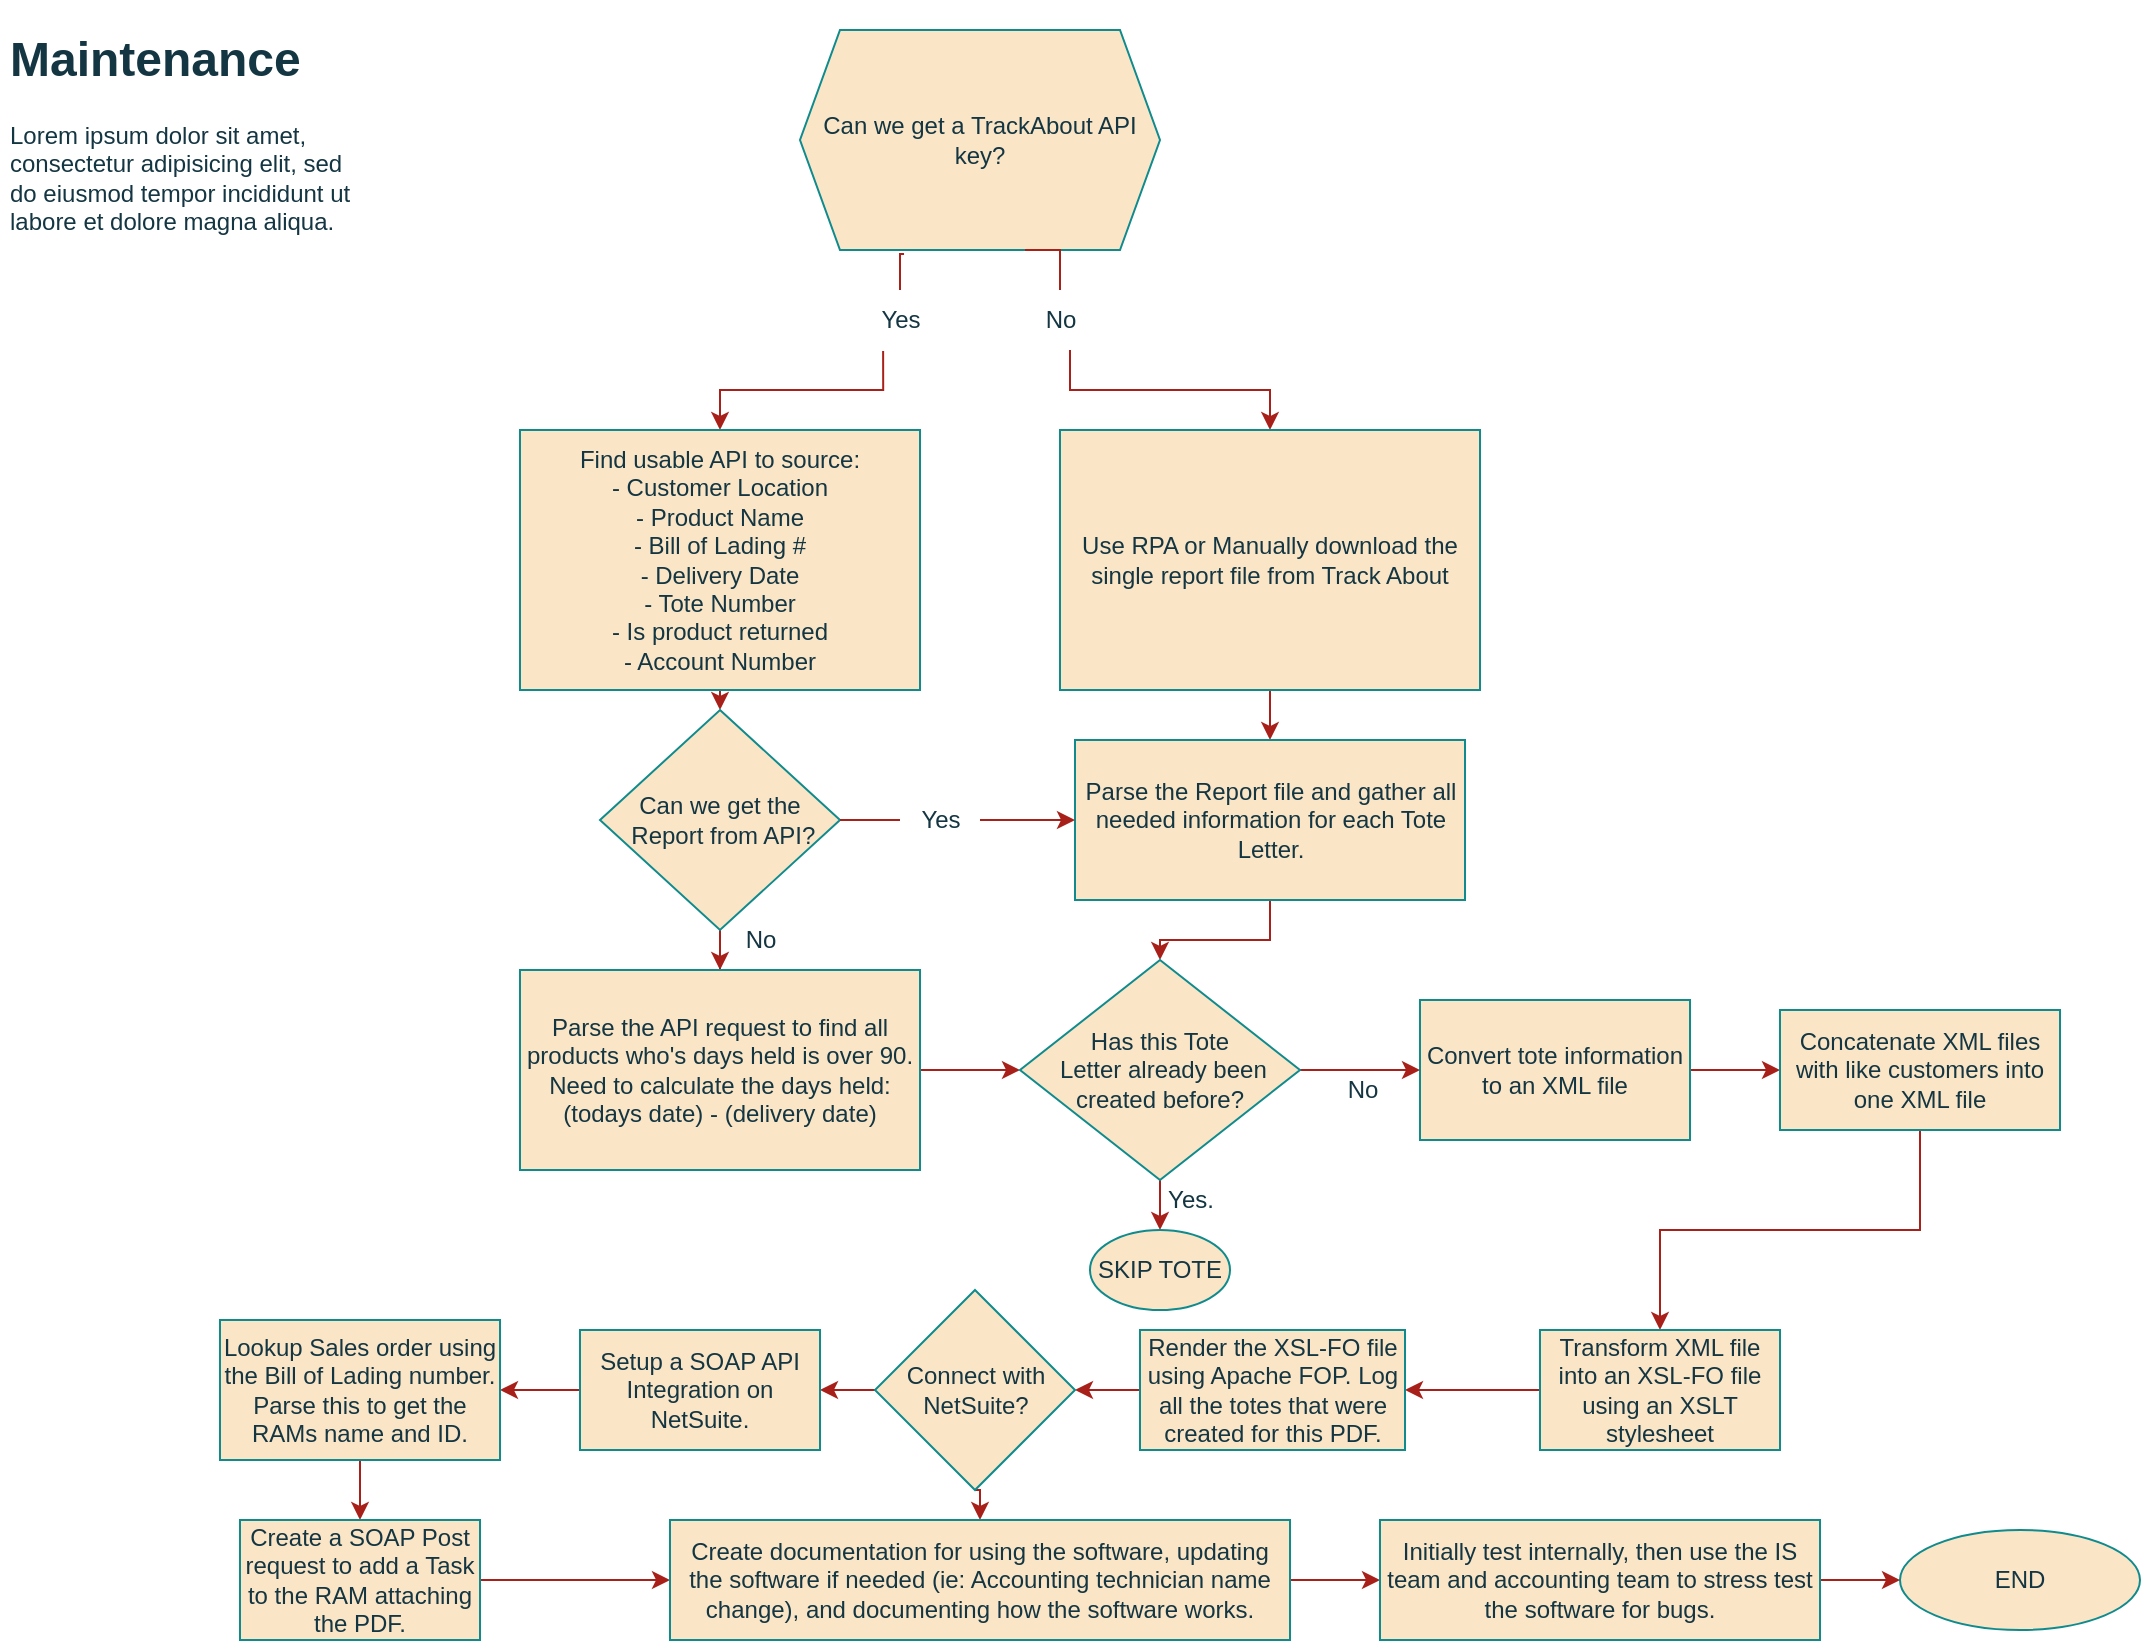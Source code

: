 <mxfile version="20.7.4" type="github">
  <diagram name="Page-1" id="edf60f1a-56cd-e834-aa8a-f176f3a09ee4">
    <mxGraphModel dx="1434" dy="754" grid="1" gridSize="10" guides="1" tooltips="1" connect="1" arrows="1" fold="1" page="1" pageScale="1" pageWidth="1100" pageHeight="850" background="none" math="0" shadow="0">
      <root>
        <mxCell id="0" />
        <mxCell id="1" parent="0" />
        <mxCell id="7u_-9krjY-BhX5WKlcBc-3" style="edgeStyle=orthogonalEdgeStyle;rounded=0;orthogonalLoop=1;jettySize=auto;html=1;exitX=0.289;exitY=1.018;exitDx=0;exitDy=0;shadow=0;entryX=0.5;entryY=0;entryDx=0;entryDy=0;exitPerimeter=0;startArrow=none;labelBackgroundColor=none;strokeColor=#A8201A;fontColor=default;" edge="1" parent="1" source="7u_-9krjY-BhX5WKlcBc-5" target="7u_-9krjY-BhX5WKlcBc-4">
          <mxGeometry relative="1" as="geometry">
            <mxPoint x="300" y="260" as="targetPoint" />
            <mxPoint x="460" y="170" as="sourcePoint" />
          </mxGeometry>
        </mxCell>
        <mxCell id="7u_-9krjY-BhX5WKlcBc-7" style="edgeStyle=orthogonalEdgeStyle;rounded=0;sketch=0;orthogonalLoop=1;jettySize=auto;html=1;exitX=0.625;exitY=1;exitDx=0;exitDy=0;entryX=0.5;entryY=0;entryDx=0;entryDy=0;shadow=0;startArrow=none;labelBackgroundColor=none;strokeColor=#A8201A;fontColor=default;" edge="1" parent="1" source="7u_-9krjY-BhX5WKlcBc-8" target="7u_-9krjY-BhX5WKlcBc-6">
          <mxGeometry relative="1" as="geometry">
            <mxPoint x="580" y="170" as="sourcePoint" />
          </mxGeometry>
        </mxCell>
        <mxCell id="7u_-9krjY-BhX5WKlcBc-11" style="edgeStyle=orthogonalEdgeStyle;rounded=0;sketch=0;orthogonalLoop=1;jettySize=auto;html=1;shadow=0;exitX=0.5;exitY=1;exitDx=0;exitDy=0;labelBackgroundColor=none;strokeColor=#A8201A;fontColor=default;" edge="1" parent="1" source="7u_-9krjY-BhX5WKlcBc-17" target="7u_-9krjY-BhX5WKlcBc-12">
          <mxGeometry relative="1" as="geometry">
            <mxPoint x="390" y="400" as="targetPoint" />
            <mxPoint x="350" y="470" as="sourcePoint" />
          </mxGeometry>
        </mxCell>
        <mxCell id="7u_-9krjY-BhX5WKlcBc-32" style="edgeStyle=orthogonalEdgeStyle;rounded=0;sketch=0;orthogonalLoop=1;jettySize=auto;html=1;exitX=0.5;exitY=1;exitDx=0;exitDy=0;entryX=0.5;entryY=0;entryDx=0;entryDy=0;shadow=0;labelBackgroundColor=none;strokeColor=#A8201A;fontColor=default;" edge="1" parent="1" source="7u_-9krjY-BhX5WKlcBc-4" target="7u_-9krjY-BhX5WKlcBc-17">
          <mxGeometry relative="1" as="geometry" />
        </mxCell>
        <mxCell id="7u_-9krjY-BhX5WKlcBc-4" value="&lt;div&gt;Find usable API to source:&lt;/div&gt;&lt;div&gt;- Customer Location&lt;/div&gt;&lt;div&gt;- Product Name&lt;/div&gt;&lt;div&gt;- Bill of Lading #&lt;/div&gt;&lt;div&gt;- Delivery Date&lt;/div&gt;&lt;div&gt;- Tote Number&lt;/div&gt;&lt;div&gt;- Is product returned&lt;br&gt;- Account Number&lt;br&gt;&lt;/div&gt;" style="rounded=0;whiteSpace=wrap;html=1;labelBackgroundColor=none;fillColor=#FAE5C7;strokeColor=#0F8B8D;fontColor=#143642;" vertex="1" parent="1">
          <mxGeometry x="280" y="230" width="200" height="130" as="geometry" />
        </mxCell>
        <mxCell id="7u_-9krjY-BhX5WKlcBc-9" style="edgeStyle=orthogonalEdgeStyle;rounded=0;sketch=0;orthogonalLoop=1;jettySize=auto;html=1;exitX=0.5;exitY=1;exitDx=0;exitDy=0;shadow=0;labelBackgroundColor=none;strokeColor=#A8201A;fontColor=default;" edge="1" parent="1" source="7u_-9krjY-BhX5WKlcBc-6" target="7u_-9krjY-BhX5WKlcBc-10">
          <mxGeometry relative="1" as="geometry">
            <mxPoint x="655" y="410" as="targetPoint" />
          </mxGeometry>
        </mxCell>
        <mxCell id="7u_-9krjY-BhX5WKlcBc-6" value="Use RPA or Manually download the single report file from Track About" style="rounded=0;whiteSpace=wrap;html=1;labelBackgroundColor=none;fillColor=#FAE5C7;strokeColor=#0F8B8D;fontColor=#143642;" vertex="1" parent="1">
          <mxGeometry x="550" y="230" width="210" height="130" as="geometry" />
        </mxCell>
        <mxCell id="7u_-9krjY-BhX5WKlcBc-65" style="edgeStyle=orthogonalEdgeStyle;rounded=0;sketch=0;orthogonalLoop=1;jettySize=auto;html=1;exitX=0.5;exitY=1;exitDx=0;exitDy=0;entryX=0.5;entryY=0;entryDx=0;entryDy=0;shadow=0;labelBackgroundColor=none;strokeColor=#A8201A;fontColor=default;" edge="1" parent="1" source="7u_-9krjY-BhX5WKlcBc-10" target="7u_-9krjY-BhX5WKlcBc-64">
          <mxGeometry relative="1" as="geometry" />
        </mxCell>
        <mxCell id="7u_-9krjY-BhX5WKlcBc-10" value="Parse the Report file and gather all needed information for each Tote Letter." style="rounded=0;whiteSpace=wrap;html=1;labelBackgroundColor=none;fillColor=#FAE5C7;strokeColor=#0F8B8D;fontColor=#143642;" vertex="1" parent="1">
          <mxGeometry x="557.5" y="385" width="195" height="80" as="geometry" />
        </mxCell>
        <mxCell id="7u_-9krjY-BhX5WKlcBc-66" style="edgeStyle=orthogonalEdgeStyle;rounded=0;sketch=0;orthogonalLoop=1;jettySize=auto;html=1;exitX=1;exitY=0.5;exitDx=0;exitDy=0;entryX=0;entryY=0.5;entryDx=0;entryDy=0;shadow=0;labelBackgroundColor=none;strokeColor=#A8201A;fontColor=default;" edge="1" parent="1" source="7u_-9krjY-BhX5WKlcBc-12" target="7u_-9krjY-BhX5WKlcBc-64">
          <mxGeometry relative="1" as="geometry" />
        </mxCell>
        <mxCell id="7u_-9krjY-BhX5WKlcBc-12" value="Parse the API request to find all products who&#39;s days held is over 90. Need to calculate the days held:&lt;br&gt;(todays date) - (delivery date)" style="rounded=0;whiteSpace=wrap;html=1;labelBackgroundColor=none;fillColor=#FAE5C7;strokeColor=#0F8B8D;fontColor=#143642;" vertex="1" parent="1">
          <mxGeometry x="280" y="500" width="200" height="100" as="geometry" />
        </mxCell>
        <mxCell id="7u_-9krjY-BhX5WKlcBc-16" value="Can we get a TrackAbout API key?" style="shape=hexagon;perimeter=hexagonPerimeter2;whiteSpace=wrap;html=1;fixedSize=1;labelBackgroundColor=none;fillColor=#FAE5C7;strokeColor=#0F8B8D;fontColor=#143642;" vertex="1" parent="1">
          <mxGeometry x="420" y="30" width="180" height="110" as="geometry" />
        </mxCell>
        <mxCell id="7u_-9krjY-BhX5WKlcBc-19" style="edgeStyle=orthogonalEdgeStyle;rounded=0;sketch=0;orthogonalLoop=1;jettySize=auto;html=1;exitX=1;exitY=0.5;exitDx=0;exitDy=0;entryX=0;entryY=0.5;entryDx=0;entryDy=0;shadow=0;startArrow=none;labelBackgroundColor=none;strokeColor=#A8201A;fontColor=default;" edge="1" parent="1" source="7u_-9krjY-BhX5WKlcBc-33" target="7u_-9krjY-BhX5WKlcBc-10">
          <mxGeometry relative="1" as="geometry" />
        </mxCell>
        <mxCell id="7u_-9krjY-BhX5WKlcBc-17" value="&lt;div&gt;Can we get the&lt;/div&gt;&lt;div&gt;&amp;nbsp;Report from API?&lt;/div&gt;" style="rhombus;whiteSpace=wrap;html=1;labelBackgroundColor=none;fillColor=#FAE5C7;strokeColor=#0F8B8D;fontColor=#143642;" vertex="1" parent="1">
          <mxGeometry x="320" y="370" width="120" height="110" as="geometry" />
        </mxCell>
        <mxCell id="7u_-9krjY-BhX5WKlcBc-23" style="edgeStyle=orthogonalEdgeStyle;rounded=0;sketch=0;orthogonalLoop=1;jettySize=auto;html=1;exitX=1;exitY=0.5;exitDx=0;exitDy=0;shadow=0;entryX=0;entryY=0.5;entryDx=0;entryDy=0;labelBackgroundColor=none;strokeColor=#A8201A;fontColor=default;" edge="1" parent="1" source="7u_-9krjY-BhX5WKlcBc-20" target="7u_-9krjY-BhX5WKlcBc-24">
          <mxGeometry relative="1" as="geometry">
            <mxPoint x="780" y="580" as="targetPoint" />
          </mxGeometry>
        </mxCell>
        <mxCell id="7u_-9krjY-BhX5WKlcBc-20" value="Convert tote information to an XML file" style="rounded=0;whiteSpace=wrap;html=1;labelBackgroundColor=none;fillColor=#FAE5C7;strokeColor=#0F8B8D;fontColor=#143642;" vertex="1" parent="1">
          <mxGeometry x="730" y="515" width="135" height="70" as="geometry" />
        </mxCell>
        <mxCell id="7u_-9krjY-BhX5WKlcBc-27" style="edgeStyle=orthogonalEdgeStyle;rounded=0;sketch=0;orthogonalLoop=1;jettySize=auto;html=1;exitX=0.5;exitY=1;exitDx=0;exitDy=0;shadow=0;labelBackgroundColor=none;strokeColor=#A8201A;fontColor=default;" edge="1" parent="1" source="7u_-9krjY-BhX5WKlcBc-24" target="7u_-9krjY-BhX5WKlcBc-28">
          <mxGeometry relative="1" as="geometry">
            <mxPoint x="850" y="640" as="targetPoint" />
          </mxGeometry>
        </mxCell>
        <mxCell id="7u_-9krjY-BhX5WKlcBc-24" value="Concatenate XML files with like customers into one XML file" style="rounded=0;whiteSpace=wrap;html=1;labelBackgroundColor=none;fillColor=#FAE5C7;strokeColor=#0F8B8D;fontColor=#143642;" vertex="1" parent="1">
          <mxGeometry x="910" y="520" width="140" height="60" as="geometry" />
        </mxCell>
        <mxCell id="7u_-9krjY-BhX5WKlcBc-30" style="edgeStyle=orthogonalEdgeStyle;rounded=0;sketch=0;orthogonalLoop=1;jettySize=auto;html=1;exitX=0;exitY=0.5;exitDx=0;exitDy=0;shadow=0;labelBackgroundColor=none;strokeColor=#A8201A;fontColor=default;" edge="1" parent="1" source="7u_-9krjY-BhX5WKlcBc-28" target="7u_-9krjY-BhX5WKlcBc-31">
          <mxGeometry relative="1" as="geometry">
            <mxPoint x="760" y="710" as="targetPoint" />
          </mxGeometry>
        </mxCell>
        <mxCell id="7u_-9krjY-BhX5WKlcBc-28" value="Transform XML file into an XSL-FO file using an XSLT stylesheet" style="rounded=0;whiteSpace=wrap;html=1;labelBackgroundColor=none;fillColor=#FAE5C7;strokeColor=#0F8B8D;fontColor=#143642;" vertex="1" parent="1">
          <mxGeometry x="790" y="680" width="120" height="60" as="geometry" />
        </mxCell>
        <mxCell id="7u_-9krjY-BhX5WKlcBc-38" style="edgeStyle=orthogonalEdgeStyle;rounded=0;sketch=0;orthogonalLoop=1;jettySize=auto;html=1;exitX=0;exitY=0.5;exitDx=0;exitDy=0;entryX=1;entryY=0.5;entryDx=0;entryDy=0;shadow=0;labelBackgroundColor=none;strokeColor=#A8201A;fontColor=default;" edge="1" parent="1" source="7u_-9krjY-BhX5WKlcBc-31" target="7u_-9krjY-BhX5WKlcBc-40">
          <mxGeometry relative="1" as="geometry">
            <mxPoint x="550" y="710" as="targetPoint" />
          </mxGeometry>
        </mxCell>
        <mxCell id="7u_-9krjY-BhX5WKlcBc-31" value="Render the XSL-FO file using Apache FOP. Log all the totes that were created for this PDF." style="rounded=0;whiteSpace=wrap;html=1;labelBackgroundColor=none;fillColor=#FAE5C7;strokeColor=#0F8B8D;fontColor=#143642;" vertex="1" parent="1">
          <mxGeometry x="590" y="680" width="132.5" height="60" as="geometry" />
        </mxCell>
        <mxCell id="7u_-9krjY-BhX5WKlcBc-34" value="No" style="text;html=1;align=center;verticalAlign=middle;resizable=0;points=[];autosize=1;strokeColor=none;fillColor=none;labelBackgroundColor=none;fontColor=#143642;" vertex="1" parent="1">
          <mxGeometry x="380" y="470" width="40" height="30" as="geometry" />
        </mxCell>
        <mxCell id="7u_-9krjY-BhX5WKlcBc-47" style="edgeStyle=orthogonalEdgeStyle;rounded=0;sketch=0;orthogonalLoop=1;jettySize=auto;html=1;exitX=0;exitY=0.5;exitDx=0;exitDy=0;shadow=0;labelBackgroundColor=none;strokeColor=#A8201A;fontColor=default;" edge="1" parent="1" source="7u_-9krjY-BhX5WKlcBc-40" target="7u_-9krjY-BhX5WKlcBc-48">
          <mxGeometry relative="1" as="geometry">
            <mxPoint x="430" y="710" as="targetPoint" />
          </mxGeometry>
        </mxCell>
        <mxCell id="7u_-9krjY-BhX5WKlcBc-62" style="edgeStyle=orthogonalEdgeStyle;rounded=0;sketch=0;orthogonalLoop=1;jettySize=auto;html=1;exitX=0.5;exitY=1;exitDx=0;exitDy=0;entryX=0.5;entryY=0;entryDx=0;entryDy=0;shadow=0;labelBackgroundColor=none;strokeColor=#A8201A;fontColor=default;" edge="1" parent="1" source="7u_-9krjY-BhX5WKlcBc-40" target="7u_-9krjY-BhX5WKlcBc-57">
          <mxGeometry relative="1" as="geometry" />
        </mxCell>
        <mxCell id="7u_-9krjY-BhX5WKlcBc-40" value="Connect with&lt;br&gt;NetSuite?" style="rhombus;whiteSpace=wrap;html=1;labelBackgroundColor=none;fillColor=#FAE5C7;strokeColor=#0F8B8D;fontColor=#143642;" vertex="1" parent="1">
          <mxGeometry x="457.5" y="660" width="100" height="100" as="geometry" />
        </mxCell>
        <mxCell id="7u_-9krjY-BhX5WKlcBc-45" value="END" style="ellipse;whiteSpace=wrap;html=1;labelBackgroundColor=none;fillColor=#FAE5C7;strokeColor=#0F8B8D;fontColor=#143642;" vertex="1" parent="1">
          <mxGeometry x="970" y="780" width="120" height="50" as="geometry" />
        </mxCell>
        <mxCell id="7u_-9krjY-BhX5WKlcBc-49" style="edgeStyle=orthogonalEdgeStyle;rounded=0;sketch=0;orthogonalLoop=1;jettySize=auto;html=1;exitX=0;exitY=0.5;exitDx=0;exitDy=0;shadow=0;labelBackgroundColor=none;strokeColor=#A8201A;fontColor=default;" edge="1" parent="1" source="7u_-9krjY-BhX5WKlcBc-48" target="7u_-9krjY-BhX5WKlcBc-50">
          <mxGeometry relative="1" as="geometry">
            <mxPoint x="260" y="710" as="targetPoint" />
          </mxGeometry>
        </mxCell>
        <mxCell id="7u_-9krjY-BhX5WKlcBc-48" value="Setup a SOAP API Integration on NetSuite." style="rounded=0;whiteSpace=wrap;html=1;labelBackgroundColor=none;fillColor=#FAE5C7;strokeColor=#0F8B8D;fontColor=#143642;" vertex="1" parent="1">
          <mxGeometry x="310" y="680" width="120" height="60" as="geometry" />
        </mxCell>
        <mxCell id="7u_-9krjY-BhX5WKlcBc-52" style="edgeStyle=orthogonalEdgeStyle;rounded=0;sketch=0;orthogonalLoop=1;jettySize=auto;html=1;exitX=0.5;exitY=1;exitDx=0;exitDy=0;shadow=0;labelBackgroundColor=none;strokeColor=#A8201A;fontColor=default;" edge="1" parent="1" source="7u_-9krjY-BhX5WKlcBc-50" target="7u_-9krjY-BhX5WKlcBc-53">
          <mxGeometry relative="1" as="geometry">
            <mxPoint x="200" y="770" as="targetPoint" />
          </mxGeometry>
        </mxCell>
        <mxCell id="7u_-9krjY-BhX5WKlcBc-50" value="Lookup Sales order using the Bill of Lading number. Parse this to get the RAMs name and ID." style="rounded=0;whiteSpace=wrap;html=1;labelBackgroundColor=none;fillColor=#FAE5C7;strokeColor=#0F8B8D;fontColor=#143642;" vertex="1" parent="1">
          <mxGeometry x="130" y="675" width="140" height="70" as="geometry" />
        </mxCell>
        <mxCell id="7u_-9krjY-BhX5WKlcBc-63" style="edgeStyle=orthogonalEdgeStyle;rounded=0;sketch=0;orthogonalLoop=1;jettySize=auto;html=1;exitX=1;exitY=0.5;exitDx=0;exitDy=0;entryX=0;entryY=0.5;entryDx=0;entryDy=0;shadow=0;labelBackgroundColor=none;strokeColor=#A8201A;fontColor=default;" edge="1" parent="1" source="7u_-9krjY-BhX5WKlcBc-53" target="7u_-9krjY-BhX5WKlcBc-57">
          <mxGeometry relative="1" as="geometry" />
        </mxCell>
        <mxCell id="7u_-9krjY-BhX5WKlcBc-53" value="Create a SOAP Post request to add a Task to the RAM attaching the PDF." style="rounded=0;whiteSpace=wrap;html=1;labelBackgroundColor=none;fillColor=#FAE5C7;strokeColor=#0F8B8D;fontColor=#143642;" vertex="1" parent="1">
          <mxGeometry x="140" y="775" width="120" height="60" as="geometry" />
        </mxCell>
        <mxCell id="7u_-9krjY-BhX5WKlcBc-59" style="edgeStyle=orthogonalEdgeStyle;rounded=0;sketch=0;orthogonalLoop=1;jettySize=auto;html=1;exitX=1;exitY=0.5;exitDx=0;exitDy=0;shadow=0;labelBackgroundColor=none;strokeColor=#A8201A;fontColor=default;" edge="1" parent="1" source="7u_-9krjY-BhX5WKlcBc-57" target="7u_-9krjY-BhX5WKlcBc-60">
          <mxGeometry relative="1" as="geometry">
            <mxPoint x="690" y="805" as="targetPoint" />
          </mxGeometry>
        </mxCell>
        <mxCell id="7u_-9krjY-BhX5WKlcBc-57" value="Create documentation for using the software, updating the software if needed (ie: Accounting technician name change), and documenting how the software works." style="rounded=0;whiteSpace=wrap;html=1;labelBackgroundColor=none;fillColor=#FAE5C7;strokeColor=#0F8B8D;fontColor=#143642;" vertex="1" parent="1">
          <mxGeometry x="355" y="775" width="310" height="60" as="geometry" />
        </mxCell>
        <mxCell id="7u_-9krjY-BhX5WKlcBc-61" style="edgeStyle=orthogonalEdgeStyle;rounded=0;sketch=0;orthogonalLoop=1;jettySize=auto;html=1;exitX=1;exitY=0.5;exitDx=0;exitDy=0;entryX=0;entryY=0.5;entryDx=0;entryDy=0;shadow=0;labelBackgroundColor=none;strokeColor=#A8201A;fontColor=default;" edge="1" parent="1" source="7u_-9krjY-BhX5WKlcBc-60" target="7u_-9krjY-BhX5WKlcBc-45">
          <mxGeometry relative="1" as="geometry" />
        </mxCell>
        <mxCell id="7u_-9krjY-BhX5WKlcBc-60" value="Initially test internally, then use the IS team and accounting team to stress test the software for bugs." style="rounded=0;whiteSpace=wrap;html=1;labelBackgroundColor=none;fillColor=#FAE5C7;strokeColor=#0F8B8D;fontColor=#143642;" vertex="1" parent="1">
          <mxGeometry x="710" y="775" width="220" height="60" as="geometry" />
        </mxCell>
        <mxCell id="7u_-9krjY-BhX5WKlcBc-67" style="edgeStyle=orthogonalEdgeStyle;rounded=0;sketch=0;orthogonalLoop=1;jettySize=auto;html=1;exitX=1;exitY=0.5;exitDx=0;exitDy=0;entryX=0;entryY=0.5;entryDx=0;entryDy=0;shadow=0;labelBackgroundColor=none;strokeColor=#A8201A;fontColor=default;" edge="1" parent="1" source="7u_-9krjY-BhX5WKlcBc-64" target="7u_-9krjY-BhX5WKlcBc-20">
          <mxGeometry relative="1" as="geometry" />
        </mxCell>
        <mxCell id="7u_-9krjY-BhX5WKlcBc-69" style="edgeStyle=orthogonalEdgeStyle;rounded=0;sketch=0;orthogonalLoop=1;jettySize=auto;html=1;exitX=0.5;exitY=1;exitDx=0;exitDy=0;shadow=0;labelBackgroundColor=none;strokeColor=#A8201A;fontColor=default;" edge="1" parent="1" source="7u_-9krjY-BhX5WKlcBc-64" target="7u_-9krjY-BhX5WKlcBc-70">
          <mxGeometry relative="1" as="geometry">
            <mxPoint x="600" y="630" as="targetPoint" />
          </mxGeometry>
        </mxCell>
        <mxCell id="7u_-9krjY-BhX5WKlcBc-64" value="&lt;div&gt;Has this Tote&lt;/div&gt;&lt;div&gt;&amp;nbsp;Letter already been created before?&lt;/div&gt;" style="rhombus;whiteSpace=wrap;html=1;labelBackgroundColor=none;fillColor=#FAE5C7;strokeColor=#0F8B8D;fontColor=#143642;" vertex="1" parent="1">
          <mxGeometry x="530" y="495" width="140" height="110" as="geometry" />
        </mxCell>
        <mxCell id="7u_-9krjY-BhX5WKlcBc-70" value="SKIP TOTE" style="ellipse;whiteSpace=wrap;html=1;labelBackgroundColor=none;fillColor=#FAE5C7;strokeColor=#0F8B8D;fontColor=#143642;" vertex="1" parent="1">
          <mxGeometry x="565" y="630" width="70" height="40" as="geometry" />
        </mxCell>
        <mxCell id="7u_-9krjY-BhX5WKlcBc-71" value="&lt;div&gt;No&lt;/div&gt;" style="text;html=1;align=center;verticalAlign=middle;resizable=0;points=[];autosize=1;strokeColor=none;fillColor=none;labelBackgroundColor=none;fontColor=#143642;" vertex="1" parent="1">
          <mxGeometry x="681" y="545" width="40" height="30" as="geometry" />
        </mxCell>
        <mxCell id="7u_-9krjY-BhX5WKlcBc-72" value="Yes." style="text;html=1;align=center;verticalAlign=middle;resizable=0;points=[];autosize=1;strokeColor=none;fillColor=none;labelBackgroundColor=none;fontColor=#143642;" vertex="1" parent="1">
          <mxGeometry x="590" y="600" width="50" height="30" as="geometry" />
        </mxCell>
        <mxCell id="7u_-9krjY-BhX5WKlcBc-8" value="No" style="text;html=1;align=center;verticalAlign=middle;resizable=0;points=[];autosize=1;strokeColor=none;fillColor=none;labelBackgroundColor=none;fontColor=#143642;" vertex="1" parent="1">
          <mxGeometry x="530" y="160" width="40" height="30" as="geometry" />
        </mxCell>
        <mxCell id="7u_-9krjY-BhX5WKlcBc-77" value="" style="edgeStyle=orthogonalEdgeStyle;rounded=0;sketch=0;orthogonalLoop=1;jettySize=auto;html=1;exitX=0.625;exitY=1;exitDx=0;exitDy=0;entryX=0.5;entryY=0;entryDx=0;entryDy=0;shadow=0;endArrow=none;labelBackgroundColor=none;strokeColor=#A8201A;fontColor=default;" edge="1" parent="1" source="7u_-9krjY-BhX5WKlcBc-16" target="7u_-9krjY-BhX5WKlcBc-8">
          <mxGeometry relative="1" as="geometry">
            <mxPoint x="532.5" y="140" as="sourcePoint" />
            <mxPoint x="655" y="230" as="targetPoint" />
          </mxGeometry>
        </mxCell>
        <mxCell id="7u_-9krjY-BhX5WKlcBc-5" value="Yes" style="text;html=1;align=center;verticalAlign=middle;resizable=0;points=[];autosize=1;strokeColor=none;fillColor=none;labelBackgroundColor=none;fontColor=#143642;" vertex="1" parent="1">
          <mxGeometry x="450" y="160" width="40" height="30" as="geometry" />
        </mxCell>
        <mxCell id="7u_-9krjY-BhX5WKlcBc-78" value="" style="edgeStyle=orthogonalEdgeStyle;rounded=0;orthogonalLoop=1;jettySize=auto;html=1;exitX=0.289;exitY=1.018;exitDx=0;exitDy=0;shadow=0;entryX=0.5;entryY=0;entryDx=0;entryDy=0;exitPerimeter=0;endArrow=none;labelBackgroundColor=none;strokeColor=#A8201A;fontColor=default;" edge="1" parent="1" source="7u_-9krjY-BhX5WKlcBc-16" target="7u_-9krjY-BhX5WKlcBc-5">
          <mxGeometry relative="1" as="geometry">
            <mxPoint x="380" y="230" as="targetPoint" />
            <mxPoint x="472.02" y="141.98" as="sourcePoint" />
          </mxGeometry>
        </mxCell>
        <mxCell id="7u_-9krjY-BhX5WKlcBc-33" value="Yes" style="text;html=1;align=center;verticalAlign=middle;resizable=0;points=[];autosize=1;strokeColor=none;fillColor=none;labelBackgroundColor=none;fontColor=#143642;" vertex="1" parent="1">
          <mxGeometry x="470" y="410" width="40" height="30" as="geometry" />
        </mxCell>
        <mxCell id="7u_-9krjY-BhX5WKlcBc-79" value="" style="edgeStyle=orthogonalEdgeStyle;rounded=0;sketch=0;orthogonalLoop=1;jettySize=auto;html=1;exitX=1;exitY=0.5;exitDx=0;exitDy=0;entryX=0;entryY=0.5;entryDx=0;entryDy=0;shadow=0;endArrow=none;labelBackgroundColor=none;strokeColor=#A8201A;fontColor=default;" edge="1" parent="1" source="7u_-9krjY-BhX5WKlcBc-17" target="7u_-9krjY-BhX5WKlcBc-33">
          <mxGeometry relative="1" as="geometry">
            <mxPoint x="440" y="425" as="sourcePoint" />
            <mxPoint x="557.5" y="425" as="targetPoint" />
          </mxGeometry>
        </mxCell>
        <mxCell id="7u_-9krjY-BhX5WKlcBc-83" value="&lt;h1&gt;Maintenance &lt;br&gt;&lt;/h1&gt;&lt;p&gt;Lorem ipsum dolor sit amet, consectetur adipisicing elit, sed do eiusmod tempor incididunt ut labore et dolore magna aliqua.&lt;/p&gt;" style="text;html=1;strokeColor=none;fillColor=none;spacing=5;spacingTop=-20;whiteSpace=wrap;overflow=hidden;rounded=0;fontColor=#143642;" vertex="1" parent="1">
          <mxGeometry x="20" y="25" width="190" height="120" as="geometry" />
        </mxCell>
      </root>
    </mxGraphModel>
  </diagram>
</mxfile>
